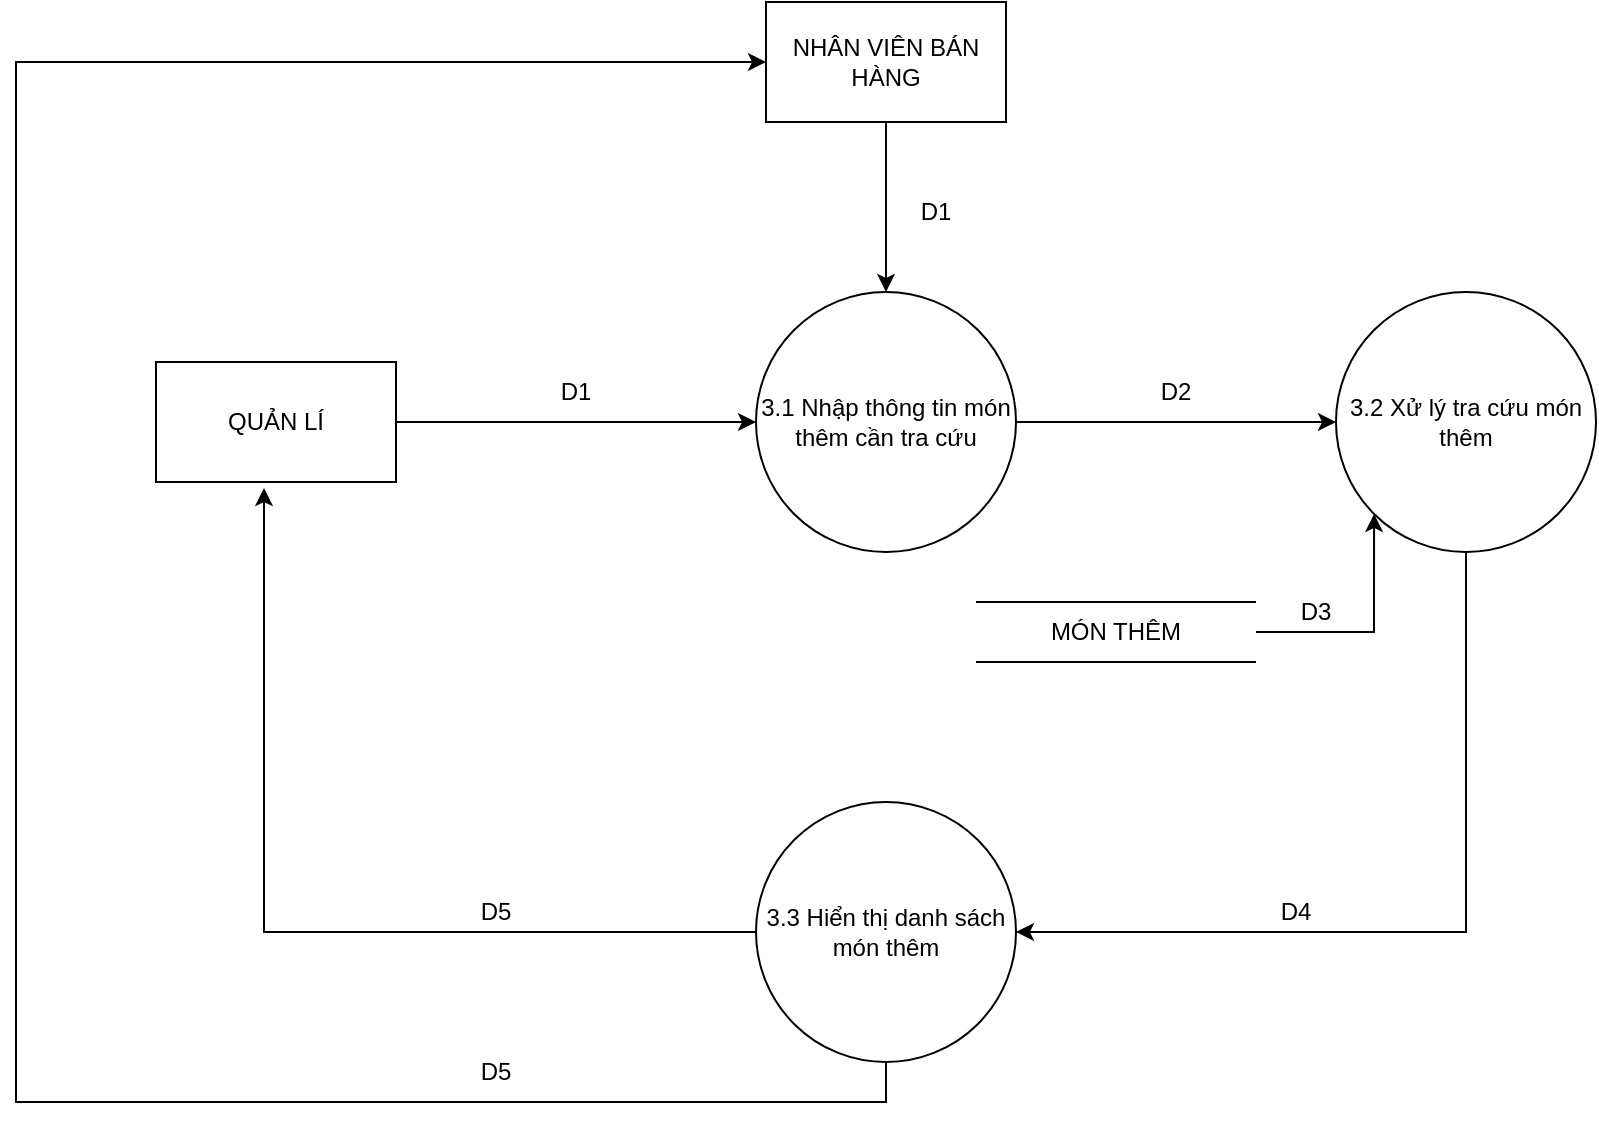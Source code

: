 <mxfile version="17.5.0" type="google"><diagram id="cZOn3H2pd832zqv6uUmF" name="Page-1"><mxGraphModel grid="1" page="1" gridSize="10" guides="1" tooltips="1" connect="1" arrows="1" fold="1" pageScale="1" pageWidth="827" pageHeight="1169" math="0" shadow="0"><root><mxCell id="0"/><mxCell id="1" parent="0"/><mxCell id="QFNneGMFEpQsBsEid90--1" style="edgeStyle=orthogonalEdgeStyle;rounded=0;orthogonalLoop=1;jettySize=auto;html=1;" edge="1" parent="1" source="QFNneGMFEpQsBsEid90--2" target="QFNneGMFEpQsBsEid90--4"><mxGeometry relative="1" as="geometry"/></mxCell><mxCell id="QFNneGMFEpQsBsEid90--2" value="QUẢN LÍ" style="rounded=0;whiteSpace=wrap;html=1;" vertex="1" parent="1"><mxGeometry x="150" y="200" width="120" height="60" as="geometry"/></mxCell><mxCell id="QFNneGMFEpQsBsEid90--3" style="edgeStyle=orthogonalEdgeStyle;rounded=0;orthogonalLoop=1;jettySize=auto;html=1;" edge="1" parent="1" source="QFNneGMFEpQsBsEid90--4" target="QFNneGMFEpQsBsEid90--6"><mxGeometry relative="1" as="geometry"/></mxCell><mxCell id="QFNneGMFEpQsBsEid90--4" value="3.1 Nhập thông tin món thêm cần tra cứu" style="ellipse;whiteSpace=wrap;html=1;aspect=fixed;" vertex="1" parent="1"><mxGeometry x="450" y="165" width="130" height="130" as="geometry"/></mxCell><mxCell id="QFNneGMFEpQsBsEid90--5" style="edgeStyle=orthogonalEdgeStyle;rounded=0;orthogonalLoop=1;jettySize=auto;html=1;entryX=1;entryY=0.5;entryDx=0;entryDy=0;" edge="1" parent="1" source="QFNneGMFEpQsBsEid90--6" target="QFNneGMFEpQsBsEid90--8"><mxGeometry relative="1" as="geometry"><Array as="points"><mxPoint x="805" y="485"/></Array></mxGeometry></mxCell><mxCell id="QFNneGMFEpQsBsEid90--6" value="3.2 Xử lý tra cứu món thêm" style="ellipse;whiteSpace=wrap;html=1;aspect=fixed;" vertex="1" parent="1"><mxGeometry x="740" y="165" width="130" height="130" as="geometry"/></mxCell><mxCell id="QFNneGMFEpQsBsEid90--7" style="edgeStyle=orthogonalEdgeStyle;rounded=0;orthogonalLoop=1;jettySize=auto;html=1;entryX=0.45;entryY=1.05;entryDx=0;entryDy=0;entryPerimeter=0;" edge="1" parent="1" source="QFNneGMFEpQsBsEid90--8" target="QFNneGMFEpQsBsEid90--2"><mxGeometry relative="1" as="geometry"/></mxCell><mxCell id="QFNneGMFEpQsBsEid90--22" style="edgeStyle=orthogonalEdgeStyle;rounded=0;orthogonalLoop=1;jettySize=auto;html=1;entryX=0;entryY=0.5;entryDx=0;entryDy=0;" edge="1" parent="1" source="QFNneGMFEpQsBsEid90--8" target="QFNneGMFEpQsBsEid90--18"><mxGeometry relative="1" as="geometry"><Array as="points"><mxPoint x="515" y="570"/><mxPoint x="80" y="570"/><mxPoint x="80" y="50"/></Array></mxGeometry></mxCell><mxCell id="QFNneGMFEpQsBsEid90--8" value="3.3 Hiển thị danh sách món thêm" style="ellipse;whiteSpace=wrap;html=1;aspect=fixed;" vertex="1" parent="1"><mxGeometry x="450" y="420" width="130" height="130" as="geometry"/></mxCell><mxCell id="QFNneGMFEpQsBsEid90--9" value="" style="endArrow=none;html=1;rounded=0;" edge="1" parent="1"><mxGeometry width="50" height="50" relative="1" as="geometry"><mxPoint x="560" y="320" as="sourcePoint"/><mxPoint x="700" y="320" as="targetPoint"/></mxGeometry></mxCell><mxCell id="QFNneGMFEpQsBsEid90--10" value="" style="endArrow=none;html=1;rounded=0;" edge="1" parent="1"><mxGeometry width="50" height="50" relative="1" as="geometry"><mxPoint x="560" y="350" as="sourcePoint"/><mxPoint x="700" y="350" as="targetPoint"/></mxGeometry></mxCell><mxCell id="QFNneGMFEpQsBsEid90--11" style="edgeStyle=orthogonalEdgeStyle;rounded=0;orthogonalLoop=1;jettySize=auto;html=1;entryX=0;entryY=1;entryDx=0;entryDy=0;" edge="1" parent="1" source="QFNneGMFEpQsBsEid90--12" target="QFNneGMFEpQsBsEid90--6"><mxGeometry relative="1" as="geometry"/></mxCell><mxCell id="QFNneGMFEpQsBsEid90--12" value="MÓN THÊM" style="text;html=1;strokeColor=none;fillColor=none;align=center;verticalAlign=middle;whiteSpace=wrap;rounded=0;" vertex="1" parent="1"><mxGeometry x="560" y="320" width="140" height="30" as="geometry"/></mxCell><mxCell id="QFNneGMFEpQsBsEid90--13" value="D1" style="text;html=1;strokeColor=none;fillColor=none;align=center;verticalAlign=middle;whiteSpace=wrap;rounded=0;" vertex="1" parent="1"><mxGeometry x="330" y="200" width="60" height="30" as="geometry"/></mxCell><mxCell id="QFNneGMFEpQsBsEid90--14" value="D2" style="text;html=1;strokeColor=none;fillColor=none;align=center;verticalAlign=middle;whiteSpace=wrap;rounded=0;" vertex="1" parent="1"><mxGeometry x="630" y="200" width="60" height="30" as="geometry"/></mxCell><mxCell id="QFNneGMFEpQsBsEid90--15" value="D3" style="text;html=1;strokeColor=none;fillColor=none;align=center;verticalAlign=middle;whiteSpace=wrap;rounded=0;" vertex="1" parent="1"><mxGeometry x="700" y="310" width="60" height="30" as="geometry"/></mxCell><mxCell id="QFNneGMFEpQsBsEid90--16" value="D4" style="text;html=1;strokeColor=none;fillColor=none;align=center;verticalAlign=middle;whiteSpace=wrap;rounded=0;" vertex="1" parent="1"><mxGeometry x="690" y="460" width="60" height="30" as="geometry"/></mxCell><mxCell id="QFNneGMFEpQsBsEid90--17" value="D5" style="text;html=1;strokeColor=none;fillColor=none;align=center;verticalAlign=middle;whiteSpace=wrap;rounded=0;" vertex="1" parent="1"><mxGeometry x="290" y="460" width="60" height="30" as="geometry"/></mxCell><mxCell id="QFNneGMFEpQsBsEid90--19" style="edgeStyle=orthogonalEdgeStyle;rounded=0;orthogonalLoop=1;jettySize=auto;html=1;entryX=0.5;entryY=0;entryDx=0;entryDy=0;" edge="1" parent="1" source="QFNneGMFEpQsBsEid90--18" target="QFNneGMFEpQsBsEid90--4"><mxGeometry relative="1" as="geometry"/></mxCell><mxCell id="QFNneGMFEpQsBsEid90--18" value="NHÂN VIÊN BÁN HÀNG" style="rounded=0;whiteSpace=wrap;html=1;" vertex="1" parent="1"><mxGeometry x="455" y="20" width="120" height="60" as="geometry"/></mxCell><mxCell id="QFNneGMFEpQsBsEid90--21" value="D1" style="text;html=1;strokeColor=none;fillColor=none;align=center;verticalAlign=middle;whiteSpace=wrap;rounded=0;" vertex="1" parent="1"><mxGeometry x="510" y="110" width="60" height="30" as="geometry"/></mxCell><mxCell id="QFNneGMFEpQsBsEid90--23" value="D5" style="text;html=1;strokeColor=none;fillColor=none;align=center;verticalAlign=middle;whiteSpace=wrap;rounded=0;" vertex="1" parent="1"><mxGeometry x="290" y="540" width="60" height="30" as="geometry"/></mxCell></root></mxGraphModel></diagram></mxfile>